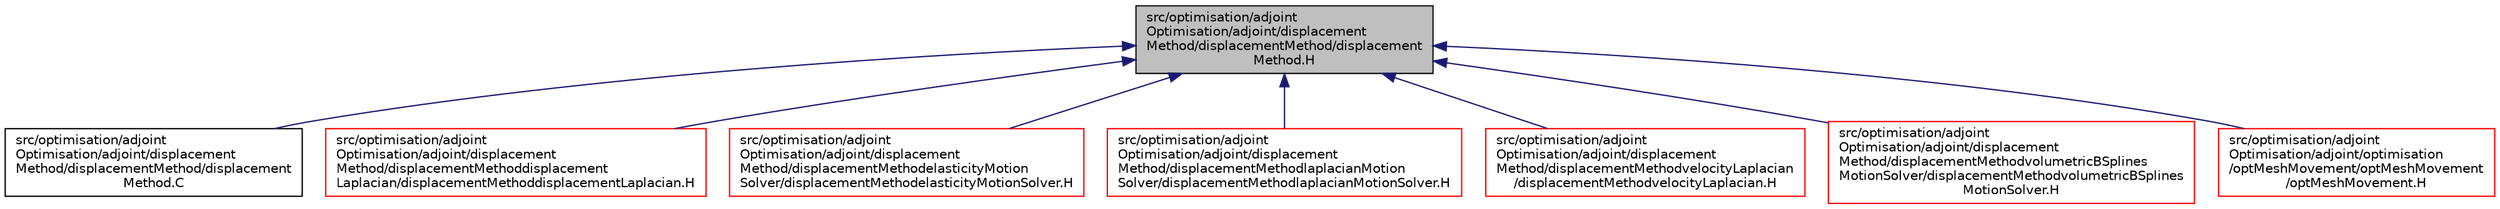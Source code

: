 digraph "src/optimisation/adjointOptimisation/adjoint/displacementMethod/displacementMethod/displacementMethod.H"
{
  bgcolor="transparent";
  edge [fontname="Helvetica",fontsize="10",labelfontname="Helvetica",labelfontsize="10"];
  node [fontname="Helvetica",fontsize="10",shape=record];
  Node1 [label="src/optimisation/adjoint\lOptimisation/adjoint/displacement\lMethod/displacementMethod/displacement\lMethod.H",height=0.2,width=0.4,color="black", fillcolor="grey75", style="filled" fontcolor="black"];
  Node1 -> Node2 [dir="back",color="midnightblue",fontsize="10",style="solid",fontname="Helvetica"];
  Node2 [label="src/optimisation/adjoint\lOptimisation/adjoint/displacement\lMethod/displacementMethod/displacement\lMethod.C",height=0.2,width=0.4,color="black",URL="$displacementMethod_8C.html"];
  Node1 -> Node3 [dir="back",color="midnightblue",fontsize="10",style="solid",fontname="Helvetica"];
  Node3 [label="src/optimisation/adjoint\lOptimisation/adjoint/displacement\lMethod/displacementMethoddisplacement\lLaplacian/displacementMethoddisplacementLaplacian.H",height=0.2,width=0.4,color="red",URL="$displacementMethoddisplacementLaplacian_8H.html"];
  Node1 -> Node4 [dir="back",color="midnightblue",fontsize="10",style="solid",fontname="Helvetica"];
  Node4 [label="src/optimisation/adjoint\lOptimisation/adjoint/displacement\lMethod/displacementMethodelasticityMotion\lSolver/displacementMethodelasticityMotionSolver.H",height=0.2,width=0.4,color="red",URL="$displacementMethodelasticityMotionSolver_8H.html"];
  Node1 -> Node5 [dir="back",color="midnightblue",fontsize="10",style="solid",fontname="Helvetica"];
  Node5 [label="src/optimisation/adjoint\lOptimisation/adjoint/displacement\lMethod/displacementMethodlaplacianMotion\lSolver/displacementMethodlaplacianMotionSolver.H",height=0.2,width=0.4,color="red",URL="$displacementMethodlaplacianMotionSolver_8H.html"];
  Node1 -> Node6 [dir="back",color="midnightblue",fontsize="10",style="solid",fontname="Helvetica"];
  Node6 [label="src/optimisation/adjoint\lOptimisation/adjoint/displacement\lMethod/displacementMethodvelocityLaplacian\l/displacementMethodvelocityLaplacian.H",height=0.2,width=0.4,color="red",URL="$displacementMethodvelocityLaplacian_8H.html"];
  Node1 -> Node7 [dir="back",color="midnightblue",fontsize="10",style="solid",fontname="Helvetica"];
  Node7 [label="src/optimisation/adjoint\lOptimisation/adjoint/displacement\lMethod/displacementMethodvolumetricBSplines\lMotionSolver/displacementMethodvolumetricBSplines\lMotionSolver.H",height=0.2,width=0.4,color="red",URL="$displacementMethodvolumetricBSplinesMotionSolver_8H.html"];
  Node1 -> Node8 [dir="back",color="midnightblue",fontsize="10",style="solid",fontname="Helvetica"];
  Node8 [label="src/optimisation/adjoint\lOptimisation/adjoint/optimisation\l/optMeshMovement/optMeshMovement\l/optMeshMovement.H",height=0.2,width=0.4,color="red",URL="$optMeshMovement_8H.html"];
}
